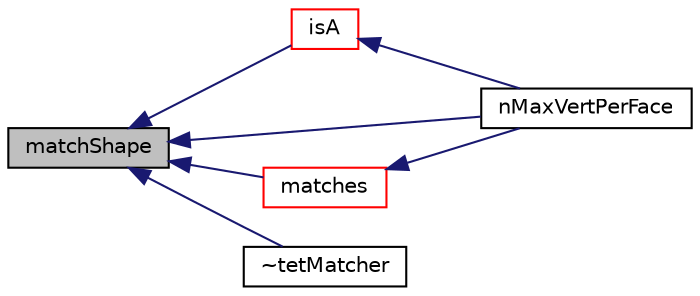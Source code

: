 digraph "matchShape"
{
  bgcolor="transparent";
  edge [fontname="Helvetica",fontsize="10",labelfontname="Helvetica",labelfontsize="10"];
  node [fontname="Helvetica",fontsize="10",shape=record];
  rankdir="LR";
  Node960 [label="matchShape",height=0.2,width=0.4,color="black", fillcolor="grey75", style="filled", fontcolor="black"];
  Node960 -> Node961 [dir="back",color="midnightblue",fontsize="10",style="solid",fontname="Helvetica"];
  Node961 [label="isA",height=0.2,width=0.4,color="red",URL="$a28337.html#a48f87470f65d5c2d0ed58af8637d33ee",tooltip="Exact match. Uses faceSizeMatch. "];
  Node961 -> Node962 [dir="back",color="midnightblue",fontsize="10",style="solid",fontname="Helvetica"];
  Node962 [label="nMaxVertPerFace",height=0.2,width=0.4,color="black",URL="$a28337.html#a5ac043a530206e8d395704f140cd3f8a"];
  Node960 -> Node964 [dir="back",color="midnightblue",fontsize="10",style="solid",fontname="Helvetica"];
  Node964 [label="matches",height=0.2,width=0.4,color="red",URL="$a28337.html#a42d82bf0cc1e88ef9cbfc8d7eea07e8d",tooltip="Like isA but also constructs a cellShape (if shape matches) "];
  Node964 -> Node962 [dir="back",color="midnightblue",fontsize="10",style="solid",fontname="Helvetica"];
  Node960 -> Node962 [dir="back",color="midnightblue",fontsize="10",style="solid",fontname="Helvetica"];
  Node960 -> Node966 [dir="back",color="midnightblue",fontsize="10",style="solid",fontname="Helvetica"];
  Node966 [label="~tetMatcher",height=0.2,width=0.4,color="black",URL="$a28337.html#a56ba413c32ee0cf3c50a76d44528bf18",tooltip="Destructor. "];
}
